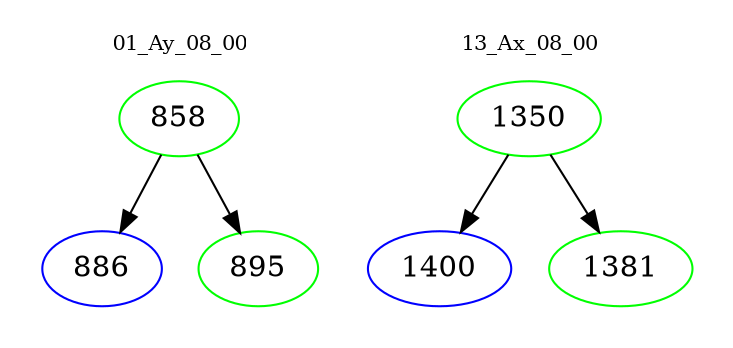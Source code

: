 digraph{
subgraph cluster_0 {
color = white
label = "01_Ay_08_00";
fontsize=10;
T0_858 [label="858", color="green"]
T0_858 -> T0_886 [color="black"]
T0_886 [label="886", color="blue"]
T0_858 -> T0_895 [color="black"]
T0_895 [label="895", color="green"]
}
subgraph cluster_1 {
color = white
label = "13_Ax_08_00";
fontsize=10;
T1_1350 [label="1350", color="green"]
T1_1350 -> T1_1400 [color="black"]
T1_1400 [label="1400", color="blue"]
T1_1350 -> T1_1381 [color="black"]
T1_1381 [label="1381", color="green"]
}
}
